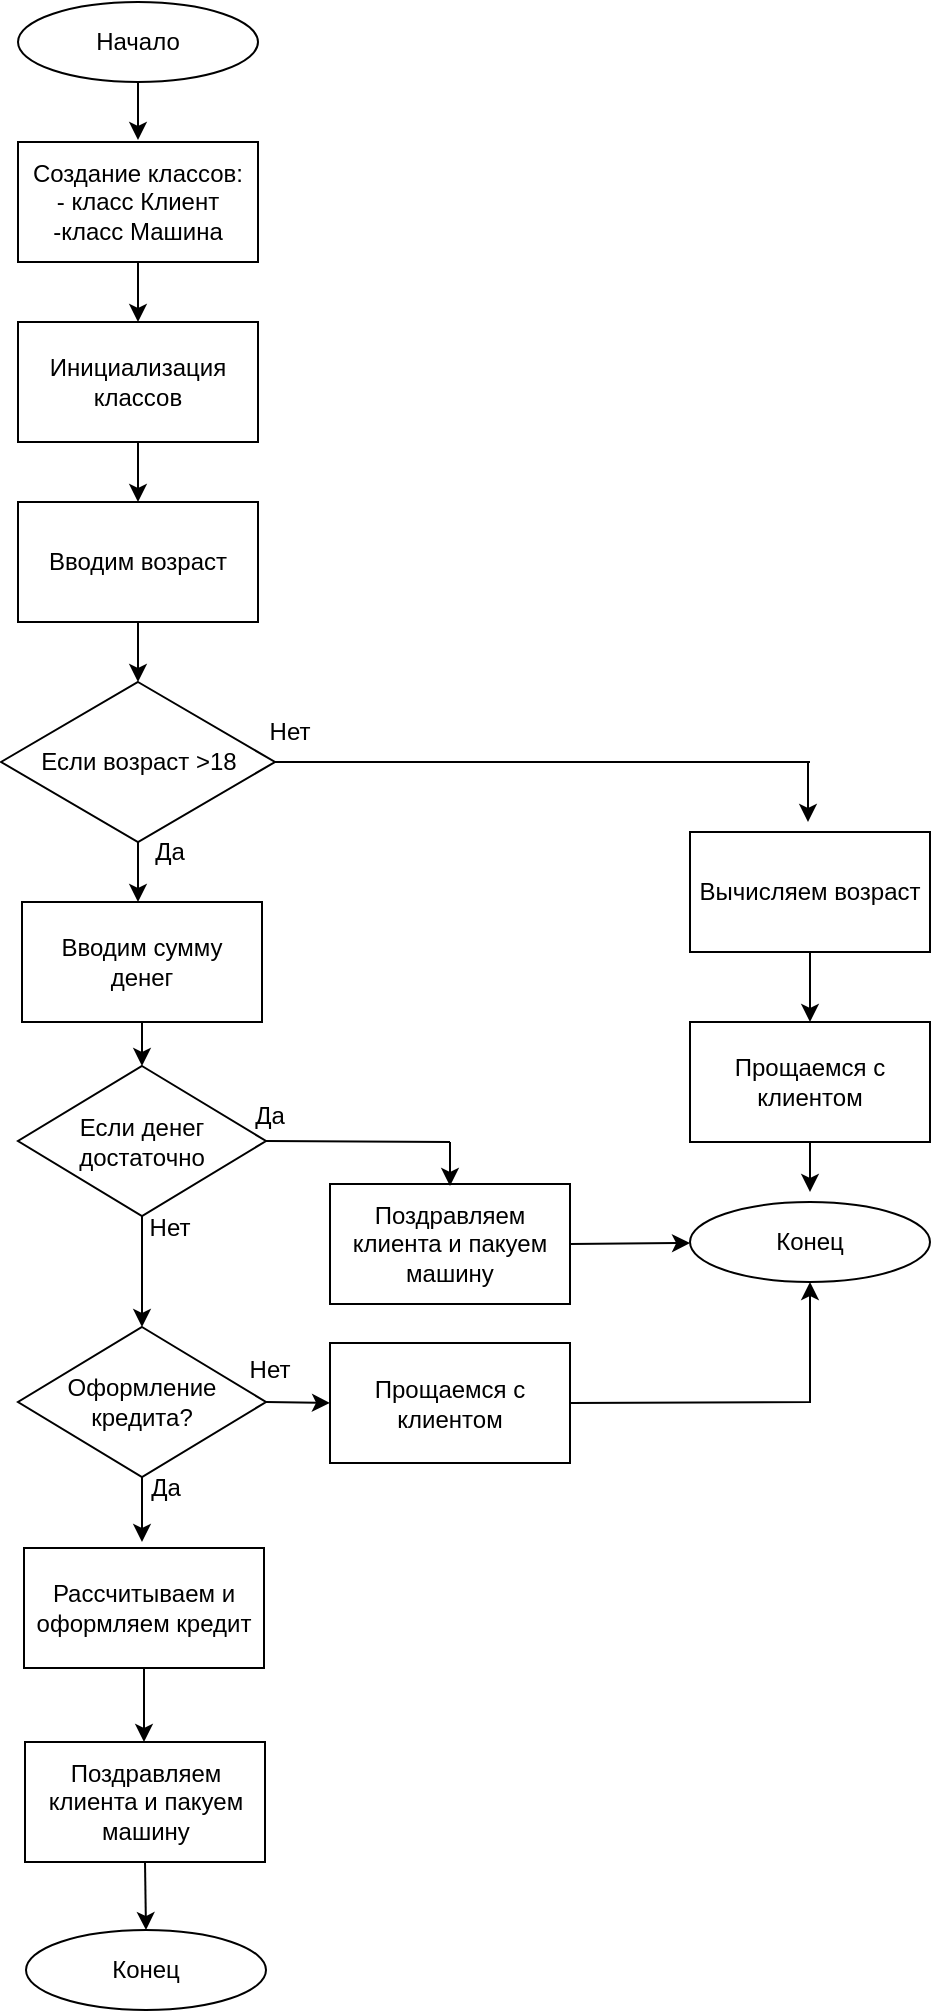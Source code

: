<mxfile version="17.4.6" type="github"><diagram id="rlFb4esSUAvBTXqXyOLX" name="Page-1"><mxGraphModel dx="1577" dy="1075" grid="1" gridSize="10" guides="1" tooltips="1" connect="1" arrows="1" fold="1" page="1" pageScale="1" pageWidth="827" pageHeight="1169" math="0" shadow="0"><root><mxCell id="0"/><mxCell id="1" parent="0"/><mxCell id="6WO9o_zj9QvDxaBPkrxI-1" value="Начало" style="ellipse;whiteSpace=wrap;html=1;" vertex="1" parent="1"><mxGeometry x="294" y="60" width="120" height="40" as="geometry"/></mxCell><mxCell id="6WO9o_zj9QvDxaBPkrxI-4" value="" style="endArrow=classic;html=1;rounded=0;exitX=0.5;exitY=1;exitDx=0;exitDy=0;" edge="1" parent="1" source="6WO9o_zj9QvDxaBPkrxI-1"><mxGeometry width="50" height="50" relative="1" as="geometry"><mxPoint x="390" y="389" as="sourcePoint"/><mxPoint x="354" y="129" as="targetPoint"/></mxGeometry></mxCell><mxCell id="6WO9o_zj9QvDxaBPkrxI-5" value="Создание классов:&lt;br&gt;- класс Клиент&lt;br&gt;-класс Машина" style="rounded=0;whiteSpace=wrap;html=1;" vertex="1" parent="1"><mxGeometry x="294" y="130" width="120" height="60" as="geometry"/></mxCell><mxCell id="6WO9o_zj9QvDxaBPkrxI-6" value="" style="endArrow=classic;html=1;rounded=0;exitX=0.5;exitY=1;exitDx=0;exitDy=0;" edge="1" parent="1" source="6WO9o_zj9QvDxaBPkrxI-5"><mxGeometry width="50" height="50" relative="1" as="geometry"><mxPoint x="390" y="380" as="sourcePoint"/><mxPoint x="354" y="220" as="targetPoint"/></mxGeometry></mxCell><mxCell id="6WO9o_zj9QvDxaBPkrxI-7" value="Инициализация&lt;br&gt;классов" style="rounded=0;whiteSpace=wrap;html=1;" vertex="1" parent="1"><mxGeometry x="294" y="220" width="120" height="60" as="geometry"/></mxCell><mxCell id="6WO9o_zj9QvDxaBPkrxI-8" value="Вводим возраст" style="rounded=0;whiteSpace=wrap;html=1;" vertex="1" parent="1"><mxGeometry x="294" y="310" width="120" height="60" as="geometry"/></mxCell><mxCell id="6WO9o_zj9QvDxaBPkrxI-9" value="" style="endArrow=classic;html=1;rounded=0;exitX=0.5;exitY=1;exitDx=0;exitDy=0;entryX=0.5;entryY=0;entryDx=0;entryDy=0;" edge="1" parent="1" source="6WO9o_zj9QvDxaBPkrxI-7" target="6WO9o_zj9QvDxaBPkrxI-8"><mxGeometry width="50" height="50" relative="1" as="geometry"><mxPoint x="390" y="380" as="sourcePoint"/><mxPoint x="440" y="330" as="targetPoint"/></mxGeometry></mxCell><mxCell id="6WO9o_zj9QvDxaBPkrxI-10" value="" style="endArrow=classic;html=1;rounded=0;" edge="1" parent="1"><mxGeometry width="50" height="50" relative="1" as="geometry"><mxPoint x="354" y="370" as="sourcePoint"/><mxPoint x="354" y="400" as="targetPoint"/></mxGeometry></mxCell><mxCell id="6WO9o_zj9QvDxaBPkrxI-11" value="Если возраст &amp;gt;18" style="rhombus;whiteSpace=wrap;html=1;" vertex="1" parent="1"><mxGeometry x="285.5" y="400" width="137" height="80" as="geometry"/></mxCell><mxCell id="6WO9o_zj9QvDxaBPkrxI-12" value="" style="endArrow=none;html=1;rounded=0;exitX=1;exitY=0.5;exitDx=0;exitDy=0;" edge="1" parent="1" source="6WO9o_zj9QvDxaBPkrxI-11"><mxGeometry width="50" height="50" relative="1" as="geometry"><mxPoint x="390" y="390" as="sourcePoint"/><mxPoint x="690" y="440" as="targetPoint"/></mxGeometry></mxCell><mxCell id="6WO9o_zj9QvDxaBPkrxI-14" value="Вычисляем возраст" style="rounded=0;whiteSpace=wrap;html=1;" vertex="1" parent="1"><mxGeometry x="630" y="475" width="120" height="60" as="geometry"/></mxCell><mxCell id="6WO9o_zj9QvDxaBPkrxI-15" value="" style="endArrow=classic;html=1;rounded=0;" edge="1" parent="1"><mxGeometry width="50" height="50" relative="1" as="geometry"><mxPoint x="689" y="440" as="sourcePoint"/><mxPoint x="689" y="470" as="targetPoint"/></mxGeometry></mxCell><mxCell id="6WO9o_zj9QvDxaBPkrxI-17" value="Нет" style="text;html=1;strokeColor=none;fillColor=none;align=center;verticalAlign=middle;whiteSpace=wrap;rounded=0;" vertex="1" parent="1"><mxGeometry x="400" y="410" width="60" height="30" as="geometry"/></mxCell><mxCell id="6WO9o_zj9QvDxaBPkrxI-18" value="" style="endArrow=classic;html=1;rounded=0;exitX=0.5;exitY=1;exitDx=0;exitDy=0;entryX=0.5;entryY=0;entryDx=0;entryDy=0;" edge="1" parent="1" source="6WO9o_zj9QvDxaBPkrxI-14" target="6WO9o_zj9QvDxaBPkrxI-19"><mxGeometry width="50" height="50" relative="1" as="geometry"><mxPoint x="500" y="585" as="sourcePoint"/><mxPoint x="690" y="565" as="targetPoint"/></mxGeometry></mxCell><mxCell id="6WO9o_zj9QvDxaBPkrxI-19" value="Прощаемся с клиентом" style="rounded=0;whiteSpace=wrap;html=1;" vertex="1" parent="1"><mxGeometry x="630" y="570" width="120" height="60" as="geometry"/></mxCell><mxCell id="6WO9o_zj9QvDxaBPkrxI-20" value="" style="endArrow=classic;html=1;rounded=0;exitX=0.5;exitY=1;exitDx=0;exitDy=0;" edge="1" parent="1" source="6WO9o_zj9QvDxaBPkrxI-19"><mxGeometry width="50" height="50" relative="1" as="geometry"><mxPoint x="500" y="585" as="sourcePoint"/><mxPoint x="690" y="655" as="targetPoint"/></mxGeometry></mxCell><mxCell id="6WO9o_zj9QvDxaBPkrxI-21" value="Конец" style="ellipse;whiteSpace=wrap;html=1;" vertex="1" parent="1"><mxGeometry x="630" y="660" width="120" height="40" as="geometry"/></mxCell><mxCell id="6WO9o_zj9QvDxaBPkrxI-22" value="" style="endArrow=classic;html=1;rounded=0;exitX=0.5;exitY=1;exitDx=0;exitDy=0;" edge="1" parent="1" source="6WO9o_zj9QvDxaBPkrxI-11"><mxGeometry width="50" height="50" relative="1" as="geometry"><mxPoint x="389" y="530" as="sourcePoint"/><mxPoint x="354" y="510" as="targetPoint"/></mxGeometry></mxCell><mxCell id="6WO9o_zj9QvDxaBPkrxI-23" value="Если денег достаточно" style="rhombus;whiteSpace=wrap;html=1;" vertex="1" parent="1"><mxGeometry x="294" y="592" width="124" height="75" as="geometry"/></mxCell><mxCell id="6WO9o_zj9QvDxaBPkrxI-24" value="Да" style="text;html=1;strokeColor=none;fillColor=none;align=center;verticalAlign=middle;whiteSpace=wrap;rounded=0;" vertex="1" parent="1"><mxGeometry x="340" y="470" width="60" height="30" as="geometry"/></mxCell><mxCell id="6WO9o_zj9QvDxaBPkrxI-27" value="" style="endArrow=none;html=1;rounded=0;entryX=1;entryY=0.5;entryDx=0;entryDy=0;" edge="1" parent="1" target="6WO9o_zj9QvDxaBPkrxI-23"><mxGeometry width="50" height="50" relative="1" as="geometry"><mxPoint x="510" y="630" as="sourcePoint"/><mxPoint x="440" y="602" as="targetPoint"/></mxGeometry></mxCell><mxCell id="6WO9o_zj9QvDxaBPkrxI-28" value="Поздравляем&lt;br&gt;клиента и пакуем машину" style="rounded=0;whiteSpace=wrap;html=1;" vertex="1" parent="1"><mxGeometry x="450" y="651" width="120" height="60" as="geometry"/></mxCell><mxCell id="6WO9o_zj9QvDxaBPkrxI-29" value="" style="endArrow=classic;html=1;rounded=0;" edge="1" parent="1"><mxGeometry width="50" height="50" relative="1" as="geometry"><mxPoint x="510" y="630" as="sourcePoint"/><mxPoint x="510" y="652" as="targetPoint"/></mxGeometry></mxCell><mxCell id="6WO9o_zj9QvDxaBPkrxI-30" value="Да" style="text;html=1;strokeColor=none;fillColor=none;align=center;verticalAlign=middle;whiteSpace=wrap;rounded=0;" vertex="1" parent="1"><mxGeometry x="390" y="602" width="60" height="30" as="geometry"/></mxCell><mxCell id="6WO9o_zj9QvDxaBPkrxI-32" value="" style="endArrow=classic;html=1;rounded=0;exitX=0.5;exitY=1;exitDx=0;exitDy=0;entryX=0.5;entryY=0;entryDx=0;entryDy=0;" edge="1" parent="1" target="6WO9o_zj9QvDxaBPkrxI-33"><mxGeometry width="50" height="50" relative="1" as="geometry"><mxPoint x="356" y="667" as="sourcePoint"/><mxPoint x="360" y="720" as="targetPoint"/></mxGeometry></mxCell><mxCell id="6WO9o_zj9QvDxaBPkrxI-33" value="Оформление кредита?" style="rhombus;whiteSpace=wrap;html=1;" vertex="1" parent="1"><mxGeometry x="294" y="722.5" width="124" height="75" as="geometry"/></mxCell><mxCell id="6WO9o_zj9QvDxaBPkrxI-34" value="Нет" style="text;html=1;strokeColor=none;fillColor=none;align=center;verticalAlign=middle;whiteSpace=wrap;rounded=0;" vertex="1" parent="1"><mxGeometry x="340" y="658" width="60" height="30" as="geometry"/></mxCell><mxCell id="6WO9o_zj9QvDxaBPkrxI-35" value="Вводим сумму &amp;nbsp;денег&amp;nbsp;" style="rounded=0;whiteSpace=wrap;html=1;" vertex="1" parent="1"><mxGeometry x="296" y="510" width="120" height="60" as="geometry"/></mxCell><mxCell id="6WO9o_zj9QvDxaBPkrxI-36" value="" style="endArrow=classic;html=1;rounded=0;exitX=0.5;exitY=1;exitDx=0;exitDy=0;entryX=0.5;entryY=0;entryDx=0;entryDy=0;" edge="1" parent="1" source="6WO9o_zj9QvDxaBPkrxI-35" target="6WO9o_zj9QvDxaBPkrxI-23"><mxGeometry width="50" height="50" relative="1" as="geometry"><mxPoint x="380" y="570" as="sourcePoint"/><mxPoint x="430" y="520" as="targetPoint"/></mxGeometry></mxCell><mxCell id="6WO9o_zj9QvDxaBPkrxI-37" value="" style="endArrow=classic;html=1;rounded=0;exitX=1;exitY=0.5;exitDx=0;exitDy=0;" edge="1" parent="1" source="6WO9o_zj9QvDxaBPkrxI-28" target="6WO9o_zj9QvDxaBPkrxI-21"><mxGeometry width="50" height="50" relative="1" as="geometry"><mxPoint x="450" y="640" as="sourcePoint"/><mxPoint x="500" y="590" as="targetPoint"/></mxGeometry></mxCell><mxCell id="6WO9o_zj9QvDxaBPkrxI-38" value="Прощаемся с клиентом" style="rounded=0;whiteSpace=wrap;html=1;" vertex="1" parent="1"><mxGeometry x="450" y="730.5" width="120" height="60" as="geometry"/></mxCell><mxCell id="6WO9o_zj9QvDxaBPkrxI-39" value="" style="endArrow=classic;html=1;rounded=0;exitX=1;exitY=0.5;exitDx=0;exitDy=0;entryX=0;entryY=0.5;entryDx=0;entryDy=0;" edge="1" parent="1" source="6WO9o_zj9QvDxaBPkrxI-33" target="6WO9o_zj9QvDxaBPkrxI-38"><mxGeometry width="50" height="50" relative="1" as="geometry"><mxPoint x="340" y="640" as="sourcePoint"/><mxPoint x="390" y="590" as="targetPoint"/></mxGeometry></mxCell><mxCell id="6WO9o_zj9QvDxaBPkrxI-40" value="Нет" style="text;html=1;strokeColor=none;fillColor=none;align=center;verticalAlign=middle;whiteSpace=wrap;rounded=0;" vertex="1" parent="1"><mxGeometry x="390" y="729" width="60" height="30" as="geometry"/></mxCell><mxCell id="6WO9o_zj9QvDxaBPkrxI-41" value="" style="endArrow=classic;html=1;rounded=0;exitX=1;exitY=0.5;exitDx=0;exitDy=0;entryX=0.5;entryY=1;entryDx=0;entryDy=0;" edge="1" parent="1" source="6WO9o_zj9QvDxaBPkrxI-38" target="6WO9o_zj9QvDxaBPkrxI-21"><mxGeometry width="50" height="50" relative="1" as="geometry"><mxPoint x="340" y="640" as="sourcePoint"/><mxPoint x="390" y="590" as="targetPoint"/><Array as="points"><mxPoint x="690" y="760"/></Array></mxGeometry></mxCell><mxCell id="6WO9o_zj9QvDxaBPkrxI-42" value="" style="endArrow=classic;html=1;rounded=0;exitX=0.5;exitY=1;exitDx=0;exitDy=0;" edge="1" parent="1" source="6WO9o_zj9QvDxaBPkrxI-33"><mxGeometry width="50" height="50" relative="1" as="geometry"><mxPoint x="340" y="870" as="sourcePoint"/><mxPoint x="356" y="830" as="targetPoint"/></mxGeometry></mxCell><mxCell id="6WO9o_zj9QvDxaBPkrxI-43" value="Рассчитываем и оформляем кредит" style="rounded=0;whiteSpace=wrap;html=1;" vertex="1" parent="1"><mxGeometry x="297" y="833" width="120" height="60" as="geometry"/></mxCell><mxCell id="6WO9o_zj9QvDxaBPkrxI-44" value="Поздравляем&lt;br&gt;клиента и пакуем машину" style="rounded=0;whiteSpace=wrap;html=1;" vertex="1" parent="1"><mxGeometry x="297.5" y="930" width="120" height="60" as="geometry"/></mxCell><mxCell id="6WO9o_zj9QvDxaBPkrxI-48" value="" style="endArrow=classic;html=1;rounded=0;exitX=0.5;exitY=1;exitDx=0;exitDy=0;" edge="1" parent="1" source="6WO9o_zj9QvDxaBPkrxI-43"><mxGeometry width="50" height="50" relative="1" as="geometry"><mxPoint x="340" y="870" as="sourcePoint"/><mxPoint x="357" y="930" as="targetPoint"/></mxGeometry></mxCell><mxCell id="6WO9o_zj9QvDxaBPkrxI-49" value="Да" style="text;html=1;strokeColor=none;fillColor=none;align=center;verticalAlign=middle;whiteSpace=wrap;rounded=0;" vertex="1" parent="1"><mxGeometry x="338" y="787.5" width="60" height="30" as="geometry"/></mxCell><mxCell id="6WO9o_zj9QvDxaBPkrxI-50" value="" style="endArrow=classic;html=1;rounded=0;exitX=0.5;exitY=1;exitDx=0;exitDy=0;entryX=0.5;entryY=0;entryDx=0;entryDy=0;" edge="1" parent="1" source="6WO9o_zj9QvDxaBPkrxI-44" target="6WO9o_zj9QvDxaBPkrxI-51"><mxGeometry width="50" height="50" relative="1" as="geometry"><mxPoint x="367" y="916" as="sourcePoint"/><mxPoint x="358" y="1020" as="targetPoint"/></mxGeometry></mxCell><mxCell id="6WO9o_zj9QvDxaBPkrxI-51" value="Конец" style="ellipse;whiteSpace=wrap;html=1;" vertex="1" parent="1"><mxGeometry x="298" y="1024" width="120" height="40" as="geometry"/></mxCell></root></mxGraphModel></diagram></mxfile>